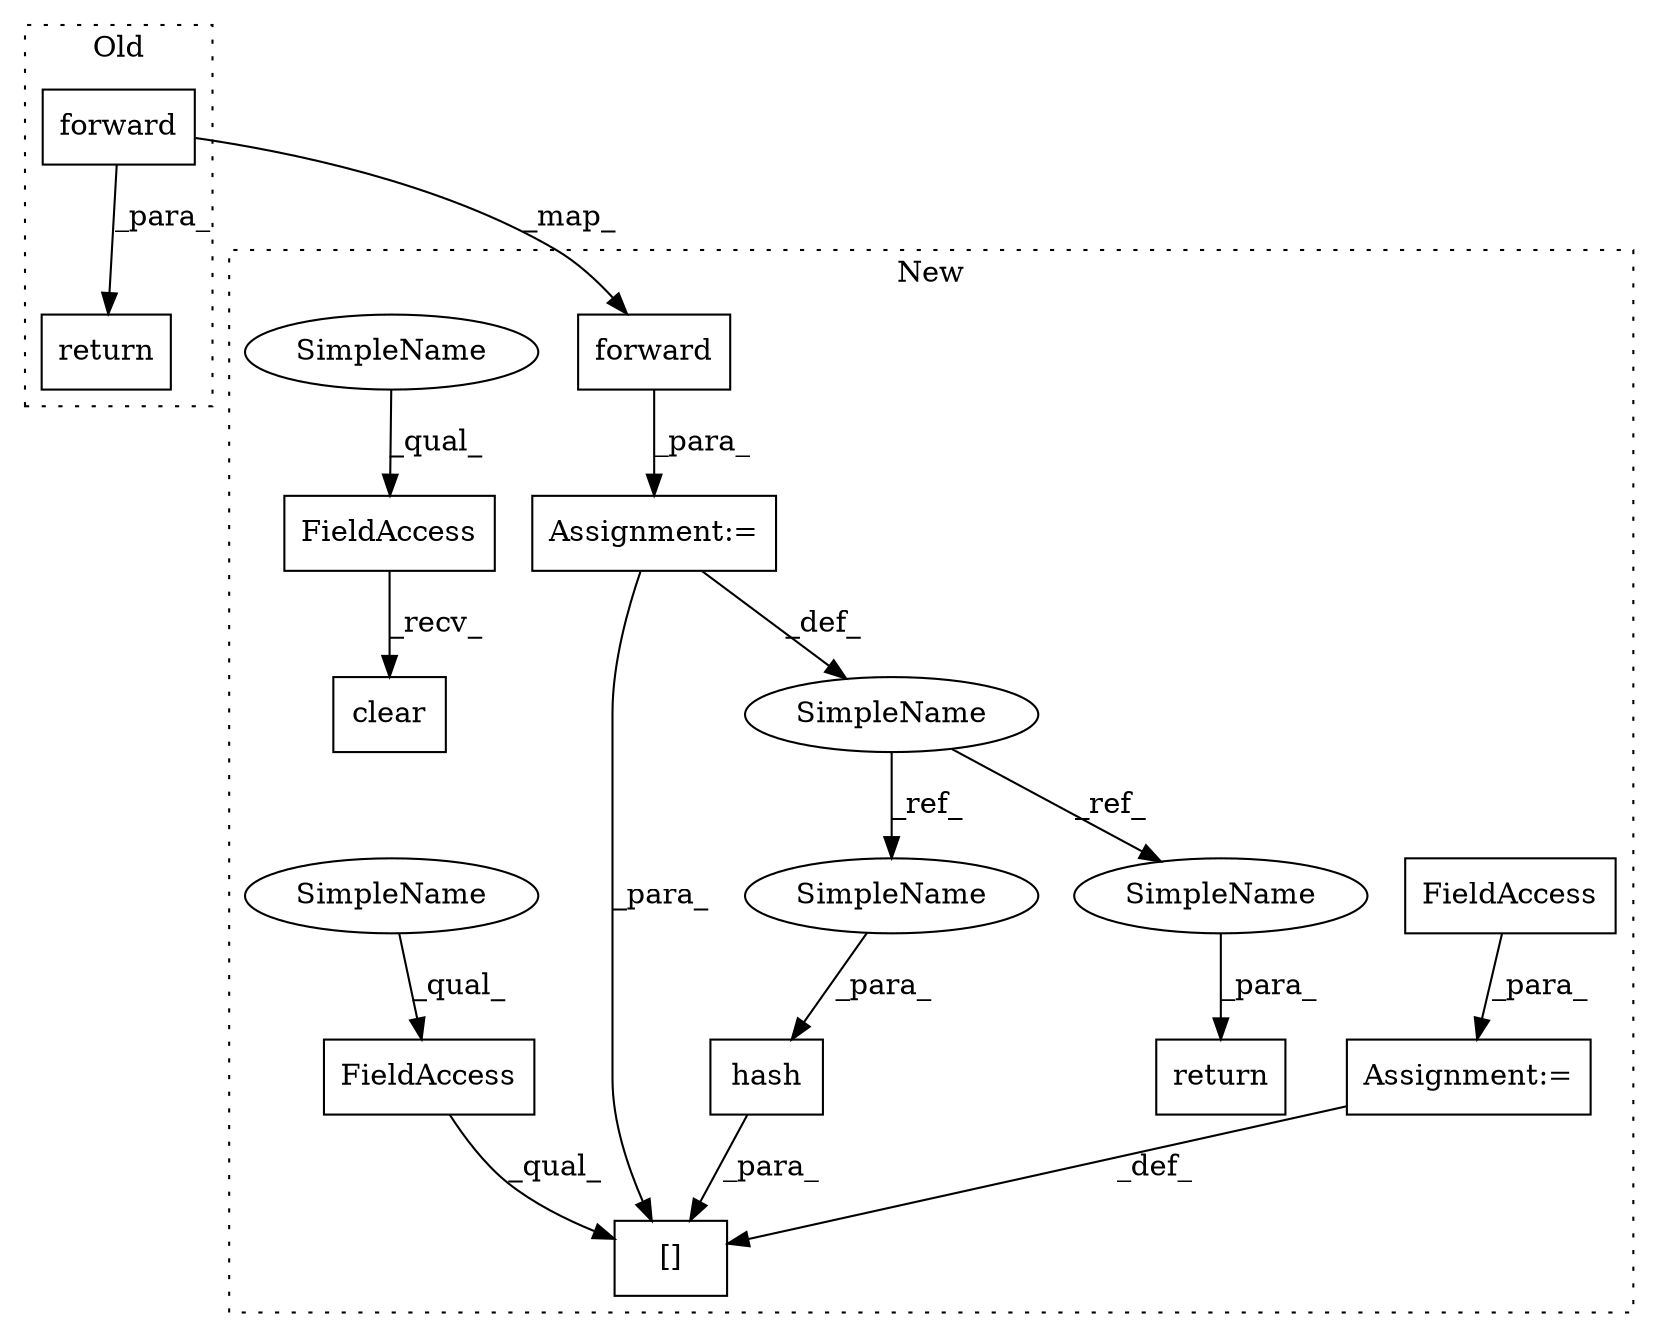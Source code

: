 digraph G {
subgraph cluster0 {
1 [label="return" a="41" s="2699" l="7" shape="box"];
13 [label="forward" a="32" s="2716,2744" l="8,1" shape="box"];
label = "Old";
style="dotted";
}
subgraph cluster1 {
2 [label="hash" a="32" s="2988,2994" l="5,1" shape="box"];
3 [label="[]" a="2" s="2974,2995" l="14,1" shape="box"];
4 [label="FieldAccess" a="22" s="2974" l="13" shape="box"];
5 [label="FieldAccess" a="22" s="2947" l="13" shape="box"];
6 [label="clear" a="32" s="2961" l="7" shape="box"];
7 [label="SimpleName" a="42" s="2900" l="1" shape="ellipse"];
8 [label="return" a="41" s="3004" l="7" shape="box"];
9 [label="Assignment:=" a="7" s="2901" l="1" shape="box"];
10 [label="Assignment:=" a="7" s="2996" l="1" shape="box"];
11 [label="FieldAccess" a="22" s="2997" l="1" shape="box"];
12 [label="forward" a="32" s="2912,2940" l="8,1" shape="box"];
14 [label="SimpleName" a="42" s="2993" l="1" shape="ellipse"];
15 [label="SimpleName" a="42" s="3011" l="1" shape="ellipse"];
16 [label="SimpleName" a="42" s="2974" l="4" shape="ellipse"];
17 [label="SimpleName" a="42" s="2947" l="4" shape="ellipse"];
label = "New";
style="dotted";
}
2 -> 3 [label="_para_"];
4 -> 3 [label="_qual_"];
5 -> 6 [label="_recv_"];
7 -> 15 [label="_ref_"];
7 -> 14 [label="_ref_"];
9 -> 7 [label="_def_"];
9 -> 3 [label="_para_"];
10 -> 3 [label="_def_"];
11 -> 10 [label="_para_"];
12 -> 9 [label="_para_"];
13 -> 1 [label="_para_"];
13 -> 12 [label="_map_"];
14 -> 2 [label="_para_"];
15 -> 8 [label="_para_"];
16 -> 4 [label="_qual_"];
17 -> 5 [label="_qual_"];
}